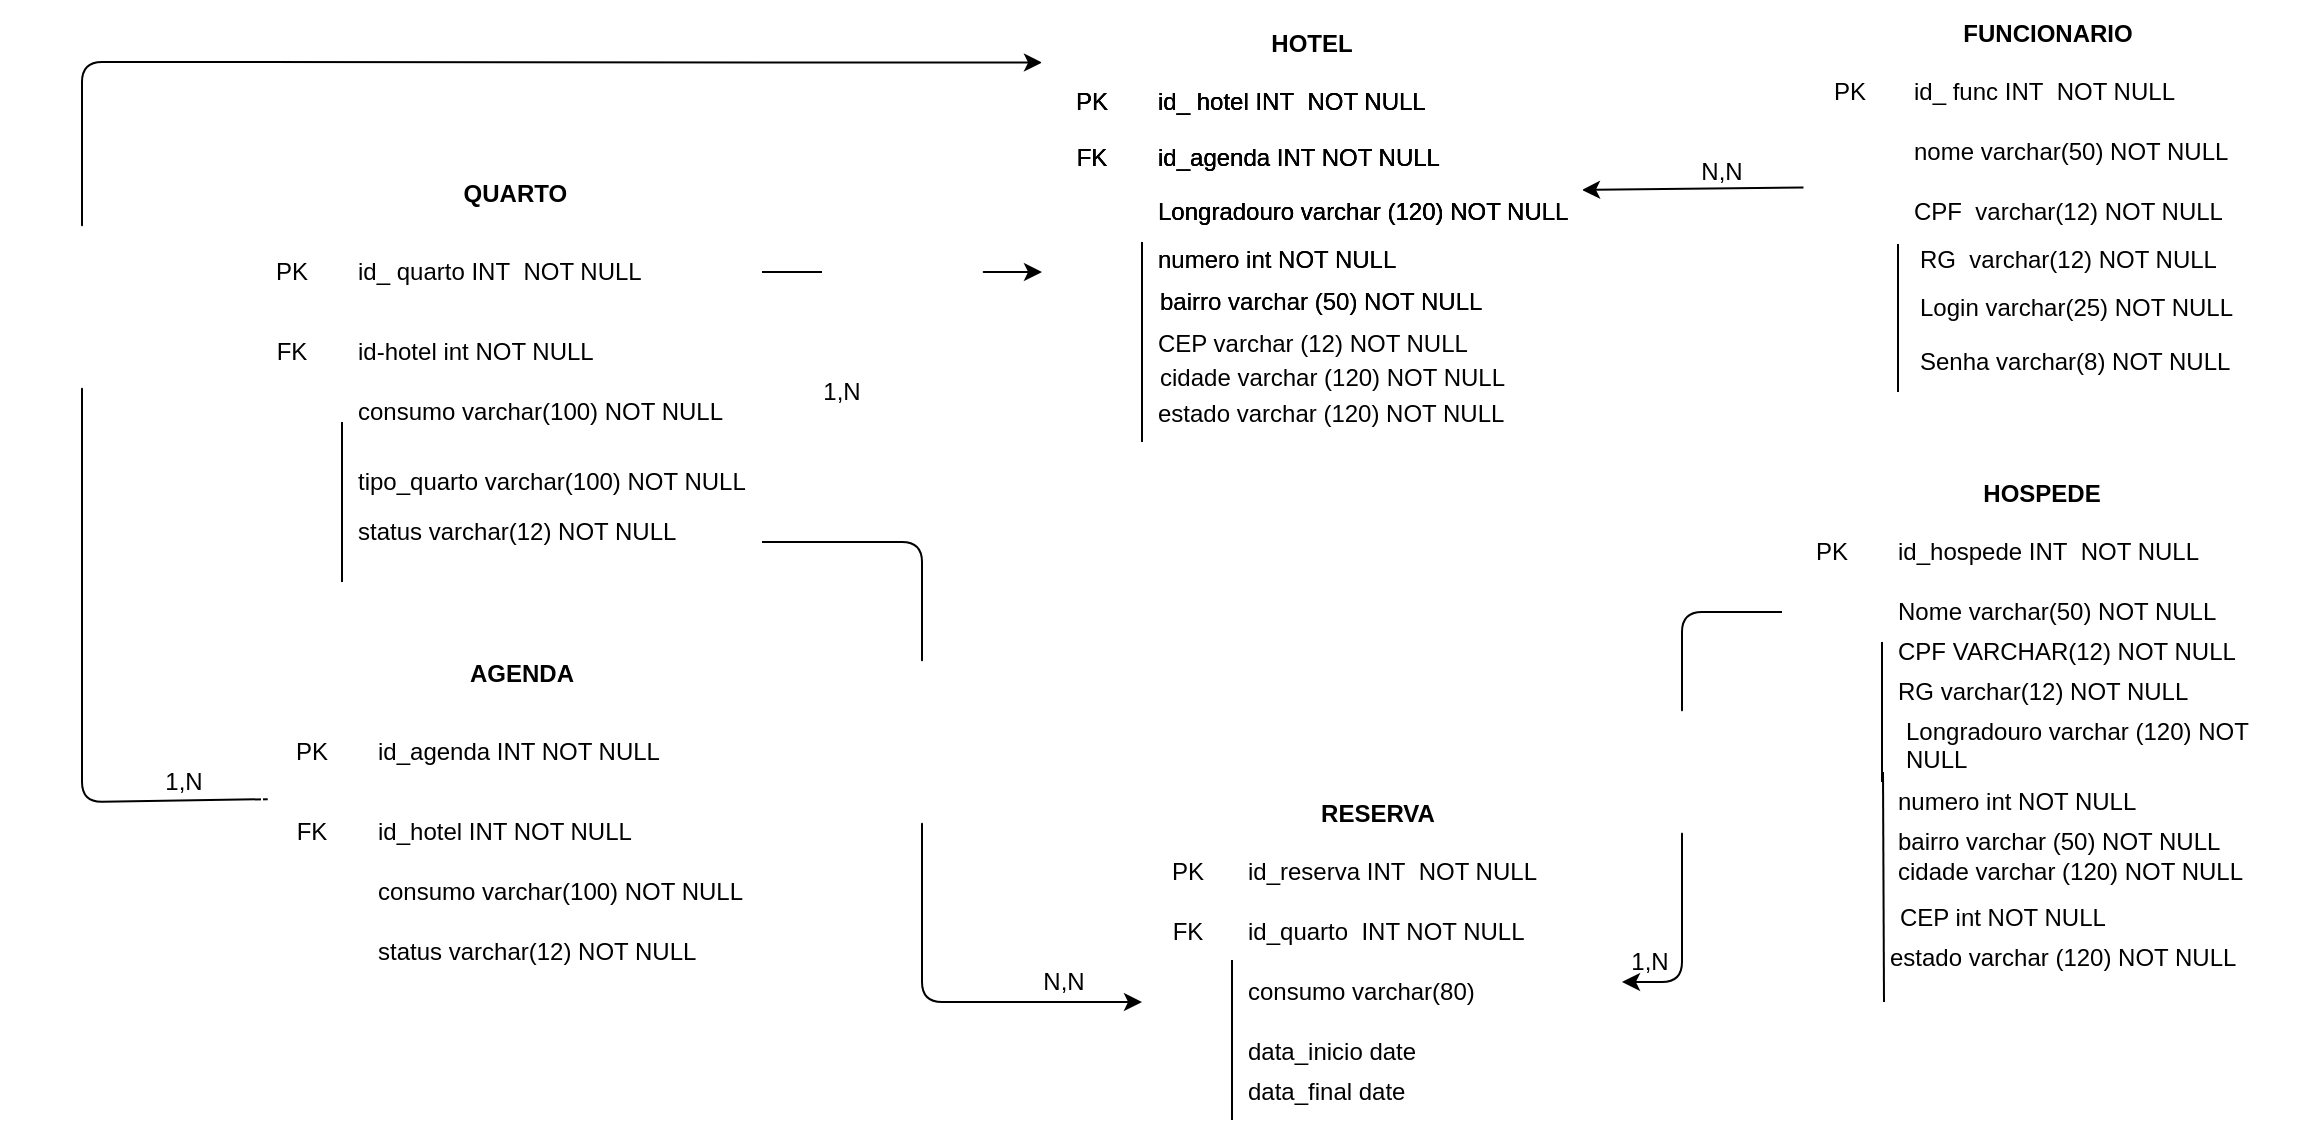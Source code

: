 <mxfile>
    <diagram id="gmdTFh1M_7dJwDKSBei_" name="Página-1">
        <mxGraphModel dx="1779" dy="478" grid="1" gridSize="10" guides="1" tooltips="1" connect="1" arrows="1" fold="1" page="1" pageScale="1" pageWidth="827" pageHeight="1169" math="0" shadow="0">
            <root>
                <mxCell id="0"/>
                <mxCell id="1" parent="0"/>
                <mxCell id="7" value="HOTEL" style="shape=table;startSize=30;container=1;collapsible=0;childLayout=tableLayout;fixedRows=1;rowLines=0;fontStyle=1;align=center;pointerEvents=1;strokeColor=#FFFFFF;" parent="1" vertex="1">
                    <mxGeometry x="190" y="15" width="270" height="220" as="geometry"/>
                </mxCell>
                <mxCell id="8" value="" style="shape=partialRectangle;html=1;whiteSpace=wrap;collapsible=0;dropTarget=0;pointerEvents=1;fillColor=none;top=0;left=0;bottom=1;right=0;points=[[0,0.5],[1,0.5]];portConstraint=eastwest;strokeColor=#FFFFFF;" parent="7" vertex="1">
                    <mxGeometry y="30" width="270" height="30" as="geometry"/>
                </mxCell>
                <mxCell id="9" value="PK" style="shape=partialRectangle;html=1;whiteSpace=wrap;connectable=0;fillColor=none;top=0;left=0;bottom=0;right=0;overflow=hidden;pointerEvents=1;strokeColor=#FFFFFF;" parent="8" vertex="1">
                    <mxGeometry width="50" height="30" as="geometry">
                        <mxRectangle width="50" height="30" as="alternateBounds"/>
                    </mxGeometry>
                </mxCell>
                <mxCell id="10" value="id_ hotel INT&amp;nbsp; NOT NULL" style="shape=partialRectangle;html=1;whiteSpace=wrap;connectable=0;fillColor=none;top=0;left=0;bottom=0;right=0;align=left;spacingLeft=6;overflow=hidden;pointerEvents=1;strokeColor=#FFFFFF;" parent="8" vertex="1">
                    <mxGeometry x="50" width="220" height="30" as="geometry">
                        <mxRectangle width="220" height="30" as="alternateBounds"/>
                    </mxGeometry>
                </mxCell>
                <mxCell id="14" value="" style="shape=partialRectangle;html=1;whiteSpace=wrap;collapsible=0;dropTarget=0;pointerEvents=1;fillColor=none;top=0;left=0;bottom=0;right=0;points=[[0,0.5],[1,0.5]];portConstraint=eastwest;strokeColor=#FFFFFF;" parent="7" vertex="1">
                    <mxGeometry y="60" width="270" height="25" as="geometry"/>
                </mxCell>
                <mxCell id="15" value="FK" style="shape=partialRectangle;html=1;whiteSpace=wrap;connectable=0;fillColor=none;top=0;left=0;bottom=0;right=0;overflow=hidden;pointerEvents=1;strokeColor=#FFFFFF;" parent="14" vertex="1">
                    <mxGeometry width="50" height="25" as="geometry">
                        <mxRectangle width="50" height="25" as="alternateBounds"/>
                    </mxGeometry>
                </mxCell>
                <mxCell id="16" value="id_agenda INT NOT NULL" style="shape=partialRectangle;html=1;whiteSpace=wrap;connectable=0;fillColor=none;top=0;left=0;bottom=0;right=0;align=left;spacingLeft=6;overflow=hidden;pointerEvents=1;strokeColor=#FFFFFF;" parent="14" vertex="1">
                    <mxGeometry x="50" width="220" height="25" as="geometry">
                        <mxRectangle width="220" height="25" as="alternateBounds"/>
                    </mxGeometry>
                </mxCell>
                <mxCell id="11" value="" style="shape=partialRectangle;html=1;whiteSpace=wrap;collapsible=0;dropTarget=0;pointerEvents=1;fillColor=none;top=0;left=0;bottom=0;right=0;points=[[0,0.5],[1,0.5]];portConstraint=eastwest;strokeColor=#FFFFFF;" parent="7" vertex="1">
                    <mxGeometry y="85" width="270" height="30" as="geometry"/>
                </mxCell>
                <mxCell id="12" value="" style="shape=partialRectangle;html=1;whiteSpace=wrap;connectable=0;fillColor=none;top=0;left=0;bottom=0;right=0;overflow=hidden;pointerEvents=1;strokeColor=#FFFFFF;" parent="11" vertex="1">
                    <mxGeometry width="50" height="30" as="geometry">
                        <mxRectangle width="50" height="30" as="alternateBounds"/>
                    </mxGeometry>
                </mxCell>
                <mxCell id="13" value="Longradouro varchar (120) NOT NULL" style="shape=partialRectangle;html=1;whiteSpace=wrap;connectable=0;fillColor=none;top=0;left=0;bottom=0;right=0;align=left;spacingLeft=6;overflow=hidden;pointerEvents=1;strokeColor=#FFFFFF;" parent="11" vertex="1">
                    <mxGeometry x="50" width="220" height="30" as="geometry">
                        <mxRectangle width="220" height="30" as="alternateBounds"/>
                    </mxGeometry>
                </mxCell>
                <mxCell id="31" value="RESERVA" style="shape=table;startSize=30;container=1;collapsible=0;childLayout=tableLayout;fixedRows=1;rowLines=0;fontStyle=1;align=center;pointerEvents=1;strokeColor=#FFFFFF;" parent="1" vertex="1">
                    <mxGeometry x="241" y="400" width="234" height="170" as="geometry"/>
                </mxCell>
                <mxCell id="32" value="" style="shape=partialRectangle;html=1;whiteSpace=wrap;collapsible=0;dropTarget=0;pointerEvents=1;fillColor=none;top=0;left=0;bottom=1;right=0;points=[[0,0.5],[1,0.5]];portConstraint=eastwest;strokeColor=#FFFFFF;" parent="31" vertex="1">
                    <mxGeometry y="30" width="234" height="30" as="geometry"/>
                </mxCell>
                <mxCell id="33" value="PK" style="shape=partialRectangle;html=1;whiteSpace=wrap;connectable=0;fillColor=none;top=0;left=0;bottom=0;right=0;overflow=hidden;pointerEvents=1;strokeColor=#FFFFFF;" parent="32" vertex="1">
                    <mxGeometry width="44" height="30" as="geometry">
                        <mxRectangle width="44" height="30" as="alternateBounds"/>
                    </mxGeometry>
                </mxCell>
                <mxCell id="34" value="id_reserva INT&amp;nbsp; NOT NULL" style="shape=partialRectangle;html=1;whiteSpace=wrap;connectable=0;fillColor=none;top=0;left=0;bottom=0;right=0;align=left;spacingLeft=6;overflow=hidden;pointerEvents=1;strokeColor=#FFFFFF;" parent="32" vertex="1">
                    <mxGeometry x="44" width="190" height="30" as="geometry">
                        <mxRectangle width="190" height="30" as="alternateBounds"/>
                    </mxGeometry>
                </mxCell>
                <mxCell id="38" value="" style="shape=partialRectangle;html=1;whiteSpace=wrap;collapsible=0;dropTarget=0;pointerEvents=1;fillColor=none;top=0;left=0;bottom=0;right=0;points=[[0,0.5],[1,0.5]];portConstraint=eastwest;strokeColor=#FFFFFF;" parent="31" vertex="1">
                    <mxGeometry y="60" width="234" height="30" as="geometry"/>
                </mxCell>
                <mxCell id="39" value="FK" style="shape=partialRectangle;html=1;whiteSpace=wrap;connectable=0;fillColor=none;top=0;left=0;bottom=0;right=0;overflow=hidden;pointerEvents=1;strokeColor=#FFFFFF;" parent="38" vertex="1">
                    <mxGeometry width="44" height="30" as="geometry">
                        <mxRectangle width="44" height="30" as="alternateBounds"/>
                    </mxGeometry>
                </mxCell>
                <mxCell id="40" value="id_quarto&amp;nbsp; INT NOT NULL" style="shape=partialRectangle;html=1;whiteSpace=wrap;connectable=0;fillColor=none;top=0;left=0;bottom=0;right=0;align=left;spacingLeft=6;overflow=hidden;pointerEvents=1;strokeColor=#FFFFFF;" parent="38" vertex="1">
                    <mxGeometry x="44" width="190" height="30" as="geometry">
                        <mxRectangle width="190" height="30" as="alternateBounds"/>
                    </mxGeometry>
                </mxCell>
                <mxCell id="45" value="consumo varchar(80)" style="shape=partialRectangle;html=1;whiteSpace=wrap;connectable=0;fillColor=none;top=0;left=0;bottom=0;right=0;align=left;spacingLeft=6;overflow=hidden;pointerEvents=1;strokeColor=#FFFFFF;" parent="1" vertex="1">
                    <mxGeometry x="285" y="490" width="182" height="30" as="geometry">
                        <mxRectangle width="182" height="30" as="alternateBounds"/>
                    </mxGeometry>
                </mxCell>
                <mxCell id="46" value="data_inicio date" style="shape=partialRectangle;html=1;whiteSpace=wrap;connectable=0;fillColor=none;top=0;left=0;bottom=0;right=0;align=left;spacingLeft=6;overflow=hidden;pointerEvents=1;strokeColor=#FFFFFF;" parent="1" vertex="1">
                    <mxGeometry x="285" y="520" width="182" height="30" as="geometry">
                        <mxRectangle width="182" height="30" as="alternateBounds"/>
                    </mxGeometry>
                </mxCell>
                <mxCell id="47" value="data_final date" style="shape=partialRectangle;html=1;whiteSpace=wrap;connectable=0;fillColor=none;top=0;left=0;bottom=0;right=0;align=left;spacingLeft=6;overflow=hidden;pointerEvents=1;strokeColor=#FFFFFF;" parent="1" vertex="1">
                    <mxGeometry x="285" y="540" width="182" height="30" as="geometry">
                        <mxRectangle width="182" height="30" as="alternateBounds"/>
                    </mxGeometry>
                </mxCell>
                <mxCell id="48" value="" style="endArrow=none;html=1;" parent="1" edge="1">
                    <mxGeometry width="50" height="50" relative="1" as="geometry">
                        <mxPoint x="285" y="569" as="sourcePoint"/>
                        <mxPoint x="285" y="489" as="targetPoint"/>
                    </mxGeometry>
                </mxCell>
                <mxCell id="49" value="FUNCIONARIO" style="shape=table;startSize=30;container=1;collapsible=0;childLayout=tableLayout;fixedRows=1;rowLines=0;fontStyle=1;align=center;pointerEvents=1;strokeColor=#FFFFFF;" parent="1" vertex="1">
                    <mxGeometry x="570" y="10" width="246" height="210" as="geometry"/>
                </mxCell>
                <mxCell id="50" value="" style="shape=partialRectangle;html=1;whiteSpace=wrap;collapsible=0;dropTarget=0;pointerEvents=1;fillColor=none;top=0;left=0;bottom=1;right=0;points=[[0,0.5],[1,0.5]];portConstraint=eastwest;strokeColor=#FFFFFF;" parent="49" vertex="1">
                    <mxGeometry y="30" width="246" height="30" as="geometry"/>
                </mxCell>
                <mxCell id="51" value="PK" style="shape=partialRectangle;html=1;whiteSpace=wrap;connectable=0;fillColor=none;top=0;left=0;bottom=0;right=0;overflow=hidden;pointerEvents=1;strokeColor=#FFFFFF;" parent="50" vertex="1">
                    <mxGeometry width="48" height="30" as="geometry">
                        <mxRectangle width="48" height="30" as="alternateBounds"/>
                    </mxGeometry>
                </mxCell>
                <mxCell id="52" value="id_ func INT&amp;nbsp; NOT NULL" style="shape=partialRectangle;html=1;whiteSpace=wrap;connectable=0;fillColor=none;top=0;left=0;bottom=0;right=0;align=left;spacingLeft=6;overflow=hidden;pointerEvents=1;strokeColor=#FFFFFF;" parent="50" vertex="1">
                    <mxGeometry x="48" width="198" height="30" as="geometry">
                        <mxRectangle width="198" height="30" as="alternateBounds"/>
                    </mxGeometry>
                </mxCell>
                <mxCell id="53" value="" style="shape=partialRectangle;html=1;whiteSpace=wrap;collapsible=0;dropTarget=0;pointerEvents=1;fillColor=none;top=0;left=0;bottom=0;right=0;points=[[0,0.5],[1,0.5]];portConstraint=eastwest;strokeColor=#FFFFFF;" parent="49" vertex="1">
                    <mxGeometry y="60" width="246" height="30" as="geometry"/>
                </mxCell>
                <mxCell id="54" value="" style="shape=partialRectangle;html=1;whiteSpace=wrap;connectable=0;fillColor=none;top=0;left=0;bottom=0;right=0;overflow=hidden;pointerEvents=1;strokeColor=#FFFFFF;" parent="53" vertex="1">
                    <mxGeometry width="48" height="30" as="geometry">
                        <mxRectangle width="48" height="30" as="alternateBounds"/>
                    </mxGeometry>
                </mxCell>
                <mxCell id="55" value="nome varchar(50) NOT NULL" style="shape=partialRectangle;html=1;whiteSpace=wrap;connectable=0;fillColor=none;top=0;left=0;bottom=0;right=0;align=left;spacingLeft=6;overflow=hidden;pointerEvents=1;strokeColor=#FFFFFF;" parent="53" vertex="1">
                    <mxGeometry x="48" width="198" height="30" as="geometry">
                        <mxRectangle width="198" height="30" as="alternateBounds"/>
                    </mxGeometry>
                </mxCell>
                <mxCell id="56" value="" style="shape=partialRectangle;html=1;whiteSpace=wrap;collapsible=0;dropTarget=0;pointerEvents=1;fillColor=none;top=0;left=0;bottom=0;right=0;points=[[0,0.5],[1,0.5]];portConstraint=eastwest;strokeColor=#FFFFFF;" parent="49" vertex="1">
                    <mxGeometry y="90" width="246" height="30" as="geometry"/>
                </mxCell>
                <mxCell id="57" value="" style="shape=partialRectangle;html=1;whiteSpace=wrap;connectable=0;fillColor=none;top=0;left=0;bottom=0;right=0;overflow=hidden;pointerEvents=1;strokeColor=#FFFFFF;" parent="56" vertex="1">
                    <mxGeometry width="48" height="30" as="geometry">
                        <mxRectangle width="48" height="30" as="alternateBounds"/>
                    </mxGeometry>
                </mxCell>
                <mxCell id="58" value="CPF&amp;nbsp; varchar(12) NOT NULL" style="shape=partialRectangle;html=1;whiteSpace=wrap;connectable=0;fillColor=none;top=0;left=0;bottom=0;right=0;align=left;spacingLeft=6;overflow=hidden;pointerEvents=1;strokeColor=#FFFFFF;" parent="56" vertex="1">
                    <mxGeometry x="48" width="198" height="30" as="geometry">
                        <mxRectangle width="198" height="30" as="alternateBounds"/>
                    </mxGeometry>
                </mxCell>
                <mxCell id="59" value="RG&amp;nbsp; varchar(12) NOT NULL" style="shape=partialRectangle;html=1;whiteSpace=wrap;connectable=0;fillColor=none;top=0;left=0;bottom=0;right=0;align=left;spacingLeft=6;overflow=hidden;pointerEvents=1;strokeColor=#FFFFFF;" parent="1" vertex="1">
                    <mxGeometry x="621" y="124" width="206" height="30" as="geometry">
                        <mxRectangle width="206" height="30" as="alternateBounds"/>
                    </mxGeometry>
                </mxCell>
                <mxCell id="61" style="edgeStyle=none;html=1;exitX=0.003;exitY=0.09;exitDx=0;exitDy=0;exitPerimeter=0;entryX=1;entryY=0.133;entryDx=0;entryDy=0;entryPerimeter=0;" parent="1" source="56" target="11" edge="1">
                    <mxGeometry relative="1" as="geometry">
                        <mxPoint x="500" y="103" as="targetPoint"/>
                    </mxGeometry>
                </mxCell>
                <mxCell id="62" value="HOSPEDE" style="shape=table;startSize=30;container=1;collapsible=0;childLayout=tableLayout;fixedRows=1;rowLines=0;fontStyle=1;align=center;pointerEvents=1;strokeColor=#FFFFFF;" parent="1" vertex="1">
                    <mxGeometry x="560" y="240" width="260" height="270" as="geometry"/>
                </mxCell>
                <mxCell id="63" value="" style="shape=partialRectangle;html=1;whiteSpace=wrap;collapsible=0;dropTarget=0;pointerEvents=1;fillColor=none;top=0;left=0;bottom=1;right=0;points=[[0,0.5],[1,0.5]];portConstraint=eastwest;strokeColor=#FFFFFF;" parent="62" vertex="1">
                    <mxGeometry y="30" width="260" height="30" as="geometry"/>
                </mxCell>
                <mxCell id="64" value="PK" style="shape=partialRectangle;html=1;whiteSpace=wrap;connectable=0;fillColor=none;top=0;left=0;bottom=0;right=0;overflow=hidden;pointerEvents=1;strokeColor=#FFFFFF;" parent="63" vertex="1">
                    <mxGeometry width="50" height="30" as="geometry">
                        <mxRectangle width="50" height="30" as="alternateBounds"/>
                    </mxGeometry>
                </mxCell>
                <mxCell id="65" value="id_hospede INT&amp;nbsp; NOT NULL" style="shape=partialRectangle;html=1;whiteSpace=wrap;connectable=0;fillColor=none;top=0;left=0;bottom=0;right=0;align=left;spacingLeft=6;overflow=hidden;pointerEvents=1;strokeColor=#FFFFFF;" parent="63" vertex="1">
                    <mxGeometry x="50" width="210" height="30" as="geometry">
                        <mxRectangle width="210" height="30" as="alternateBounds"/>
                    </mxGeometry>
                </mxCell>
                <mxCell id="66" value="" style="shape=partialRectangle;html=1;whiteSpace=wrap;collapsible=0;dropTarget=0;pointerEvents=1;fillColor=none;top=0;left=0;bottom=0;right=0;points=[[0,0.5],[1,0.5]];portConstraint=eastwest;strokeColor=#FFFFFF;" parent="62" vertex="1">
                    <mxGeometry y="60" width="260" height="30" as="geometry"/>
                </mxCell>
                <mxCell id="67" value="" style="shape=partialRectangle;html=1;whiteSpace=wrap;connectable=0;fillColor=none;top=0;left=0;bottom=0;right=0;overflow=hidden;pointerEvents=1;strokeColor=#FFFFFF;" parent="66" vertex="1">
                    <mxGeometry width="50" height="30" as="geometry">
                        <mxRectangle width="50" height="30" as="alternateBounds"/>
                    </mxGeometry>
                </mxCell>
                <mxCell id="68" value="Nome varchar(50) NOT NULL" style="shape=partialRectangle;html=1;whiteSpace=wrap;connectable=0;fillColor=none;top=0;left=0;bottom=0;right=0;align=left;spacingLeft=6;overflow=hidden;pointerEvents=1;strokeColor=#FFFFFF;" parent="66" vertex="1">
                    <mxGeometry x="50" width="210" height="30" as="geometry">
                        <mxRectangle width="210" height="30" as="alternateBounds"/>
                    </mxGeometry>
                </mxCell>
                <mxCell id="69" value="CPF VARCHAR(12) NOT NULL" style="shape=partialRectangle;html=1;whiteSpace=wrap;connectable=0;fillColor=none;top=0;left=0;bottom=0;right=0;align=left;spacingLeft=6;overflow=hidden;pointerEvents=1;strokeColor=#FFFFFF;" parent="1" vertex="1">
                    <mxGeometry x="610" y="320" width="190" height="30" as="geometry">
                        <mxRectangle width="190" height="30" as="alternateBounds"/>
                    </mxGeometry>
                </mxCell>
                <mxCell id="70" value="RG varchar(12) NOT NULL" style="shape=partialRectangle;html=1;whiteSpace=wrap;connectable=0;fillColor=none;top=0;left=0;bottom=0;right=0;align=left;spacingLeft=6;overflow=hidden;pointerEvents=1;strokeColor=#FFFFFF;" parent="1" vertex="1">
                    <mxGeometry x="610" y="340" width="191" height="30" as="geometry">
                        <mxRectangle width="190" height="30" as="alternateBounds"/>
                    </mxGeometry>
                </mxCell>
                <mxCell id="71" value="" style="endArrow=none;html=1;" parent="1" edge="1">
                    <mxGeometry width="50" height="50" relative="1" as="geometry">
                        <mxPoint x="618" y="205" as="sourcePoint"/>
                        <mxPoint x="618" y="131" as="targetPoint"/>
                        <Array as="points">
                            <mxPoint x="618" y="141"/>
                        </Array>
                    </mxGeometry>
                </mxCell>
                <mxCell id="75" value="    QUARTO" style="shape=table;startSize=30;container=1;collapsible=0;childLayout=tableLayout;fixedRows=1;rowLines=0;fontStyle=1;align=center;pointerEvents=1;strokeColor=#FFFFFF;" parent="1" vertex="1">
                    <mxGeometry x="-210" y="90" width="260" height="210" as="geometry"/>
                </mxCell>
                <mxCell id="76" value="" style="shape=partialRectangle;html=1;whiteSpace=wrap;collapsible=0;dropTarget=0;pointerEvents=1;fillColor=none;top=0;left=0;bottom=1;right=0;points=[[0,0.5],[1,0.5]];portConstraint=eastwest;strokeColor=#FFFFFF;" parent="75" vertex="1">
                    <mxGeometry y="30" width="260" height="50" as="geometry"/>
                </mxCell>
                <mxCell id="77" value="PK" style="shape=partialRectangle;html=1;whiteSpace=wrap;connectable=0;fillColor=none;top=0;left=0;bottom=0;right=0;overflow=hidden;pointerEvents=1;strokeColor=#FFFFFF;" parent="76" vertex="1">
                    <mxGeometry width="50" height="50" as="geometry">
                        <mxRectangle width="50" height="50" as="alternateBounds"/>
                    </mxGeometry>
                </mxCell>
                <mxCell id="78" value="id_ quarto INT&amp;nbsp; NOT NULL" style="shape=partialRectangle;html=1;whiteSpace=wrap;connectable=0;fillColor=none;top=0;left=0;bottom=0;right=0;align=left;spacingLeft=6;overflow=hidden;pointerEvents=1;strokeColor=#FFFFFF;" parent="76" vertex="1">
                    <mxGeometry x="50" width="210" height="50" as="geometry">
                        <mxRectangle width="210" height="50" as="alternateBounds"/>
                    </mxGeometry>
                </mxCell>
                <mxCell id="79" value="" style="shape=partialRectangle;html=1;whiteSpace=wrap;collapsible=0;dropTarget=0;pointerEvents=1;fillColor=none;top=0;left=0;bottom=0;right=0;points=[[0,0.5],[1,0.5]];portConstraint=eastwest;strokeColor=#FFFFFF;" parent="75" vertex="1">
                    <mxGeometry y="80" width="260" height="30" as="geometry"/>
                </mxCell>
                <mxCell id="80" value="FK" style="shape=partialRectangle;html=1;whiteSpace=wrap;connectable=0;fillColor=none;top=0;left=0;bottom=0;right=0;overflow=hidden;pointerEvents=1;strokeColor=#FFFFFF;" parent="79" vertex="1">
                    <mxGeometry width="50" height="30" as="geometry">
                        <mxRectangle width="50" height="30" as="alternateBounds"/>
                    </mxGeometry>
                </mxCell>
                <mxCell id="81" value="id-hotel int NOT NULL" style="shape=partialRectangle;html=1;whiteSpace=wrap;connectable=0;fillColor=none;top=0;left=0;bottom=0;right=0;align=left;spacingLeft=6;overflow=hidden;pointerEvents=1;strokeColor=#FFFFFF;" parent="79" vertex="1">
                    <mxGeometry x="50" width="210" height="30" as="geometry">
                        <mxRectangle width="210" height="30" as="alternateBounds"/>
                    </mxGeometry>
                </mxCell>
                <mxCell id="82" value="" style="shape=partialRectangle;html=1;whiteSpace=wrap;collapsible=0;dropTarget=0;pointerEvents=1;fillColor=none;top=0;left=0;bottom=0;right=0;points=[[0,0.5],[1,0.5]];portConstraint=eastwest;strokeColor=#FFFFFF;" parent="75" vertex="1">
                    <mxGeometry y="110" width="260" height="30" as="geometry"/>
                </mxCell>
                <mxCell id="83" value="" style="shape=partialRectangle;html=1;whiteSpace=wrap;connectable=0;fillColor=none;top=0;left=0;bottom=0;right=0;overflow=hidden;pointerEvents=1;strokeColor=#FFFFFF;" parent="82" vertex="1">
                    <mxGeometry width="50" height="30" as="geometry">
                        <mxRectangle width="50" height="30" as="alternateBounds"/>
                    </mxGeometry>
                </mxCell>
                <mxCell id="84" value="consumo varchar(100) NOT NULL" style="shape=partialRectangle;html=1;whiteSpace=wrap;connectable=0;fillColor=none;top=0;left=0;bottom=0;right=0;align=left;spacingLeft=6;overflow=hidden;pointerEvents=1;strokeColor=#FFFFFF;" parent="82" vertex="1">
                    <mxGeometry x="50" width="210" height="30" as="geometry">
                        <mxRectangle width="210" height="30" as="alternateBounds"/>
                    </mxGeometry>
                </mxCell>
                <mxCell id="85" value="tipo_quarto varchar(100) NOT NULL" style="shape=partialRectangle;html=1;whiteSpace=wrap;connectable=0;fillColor=none;top=0;left=0;bottom=0;right=0;align=left;spacingLeft=6;overflow=hidden;pointerEvents=1;strokeColor=#FFFFFF;" parent="1" vertex="1">
                    <mxGeometry x="-160" y="230" width="205" height="40" as="geometry">
                        <mxRectangle width="194" height="30" as="alternateBounds"/>
                    </mxGeometry>
                </mxCell>
                <mxCell id="100" style="edgeStyle=none;html=1;entryX=0;entryY=0.115;entryDx=0;entryDy=0;entryPerimeter=0;exitX=0.011;exitY=-0.047;exitDx=0;exitDy=0;exitPerimeter=0;" parent="1" source="91" target="7" edge="1">
                    <mxGeometry relative="1" as="geometry">
                        <mxPoint x="-190" y="410" as="sourcePoint"/>
                        <Array as="points">
                            <mxPoint x="-290" y="410"/>
                            <mxPoint x="-290" y="40"/>
                        </Array>
                    </mxGeometry>
                </mxCell>
                <mxCell id="87" value="AGENDA" style="shape=table;startSize=30;container=1;collapsible=0;childLayout=tableLayout;fixedRows=1;rowLines=0;fontStyle=1;align=center;pointerEvents=1;strokeColor=#FFFFFF;" parent="1" vertex="1">
                    <mxGeometry x="-200" y="330" width="260" height="170" as="geometry"/>
                </mxCell>
                <mxCell id="88" value="" style="shape=partialRectangle;html=1;whiteSpace=wrap;collapsible=0;dropTarget=0;pointerEvents=1;fillColor=none;top=0;left=0;bottom=1;right=0;points=[[0,0.5],[1,0.5]];portConstraint=eastwest;strokeColor=#FFFFFF;" parent="87" vertex="1">
                    <mxGeometry y="30" width="260" height="50" as="geometry"/>
                </mxCell>
                <mxCell id="89" value="PK" style="shape=partialRectangle;html=1;whiteSpace=wrap;connectable=0;fillColor=none;top=0;left=0;bottom=0;right=0;overflow=hidden;pointerEvents=1;strokeColor=#FFFFFF;" parent="88" vertex="1">
                    <mxGeometry width="50" height="50" as="geometry">
                        <mxRectangle width="50" height="50" as="alternateBounds"/>
                    </mxGeometry>
                </mxCell>
                <mxCell id="90" value="id_agenda INT NOT NULL" style="shape=partialRectangle;html=1;whiteSpace=wrap;connectable=0;fillColor=none;top=0;left=0;bottom=0;right=0;align=left;spacingLeft=6;overflow=hidden;pointerEvents=1;strokeColor=#FFFFFF;" parent="88" vertex="1">
                    <mxGeometry x="50" width="210" height="50" as="geometry">
                        <mxRectangle width="210" height="50" as="alternateBounds"/>
                    </mxGeometry>
                </mxCell>
                <mxCell id="91" value="" style="shape=partialRectangle;html=1;whiteSpace=wrap;collapsible=0;dropTarget=0;pointerEvents=1;fillColor=none;top=0;left=0;bottom=0;right=0;points=[[0,0.5],[1,0.5]];portConstraint=eastwest;strokeColor=#FFFFFF;" parent="87" vertex="1">
                    <mxGeometry y="80" width="260" height="30" as="geometry"/>
                </mxCell>
                <mxCell id="92" value="FK" style="shape=partialRectangle;html=1;whiteSpace=wrap;connectable=0;fillColor=none;top=0;left=0;bottom=0;right=0;overflow=hidden;pointerEvents=1;strokeColor=#FFFFFF;" parent="91" vertex="1">
                    <mxGeometry width="50" height="30" as="geometry">
                        <mxRectangle width="50" height="30" as="alternateBounds"/>
                    </mxGeometry>
                </mxCell>
                <mxCell id="93" value="id_hotel INT NOT NULL" style="shape=partialRectangle;html=1;whiteSpace=wrap;connectable=0;fillColor=none;top=0;left=0;bottom=0;right=0;align=left;spacingLeft=6;overflow=hidden;pointerEvents=1;strokeColor=#FFFFFF;" parent="91" vertex="1">
                    <mxGeometry x="50" width="210" height="30" as="geometry">
                        <mxRectangle width="210" height="30" as="alternateBounds"/>
                    </mxGeometry>
                </mxCell>
                <mxCell id="94" value="" style="shape=partialRectangle;html=1;whiteSpace=wrap;collapsible=0;dropTarget=0;pointerEvents=1;fillColor=none;top=0;left=0;bottom=0;right=0;points=[[0,0.5],[1,0.5]];portConstraint=eastwest;strokeColor=#FFFFFF;" parent="87" vertex="1">
                    <mxGeometry y="110" width="260" height="30" as="geometry"/>
                </mxCell>
                <mxCell id="95" value="" style="shape=partialRectangle;html=1;whiteSpace=wrap;connectable=0;fillColor=none;top=0;left=0;bottom=0;right=0;overflow=hidden;pointerEvents=1;strokeColor=#FFFFFF;" parent="94" vertex="1">
                    <mxGeometry width="50" height="30" as="geometry">
                        <mxRectangle width="50" height="30" as="alternateBounds"/>
                    </mxGeometry>
                </mxCell>
                <mxCell id="96" value="consumo varchar(100) NOT NULL" style="shape=partialRectangle;html=1;whiteSpace=wrap;connectable=0;fillColor=none;top=0;left=0;bottom=0;right=0;align=left;spacingLeft=6;overflow=hidden;pointerEvents=1;strokeColor=#FFFFFF;" parent="94" vertex="1">
                    <mxGeometry x="50" width="210" height="30" as="geometry">
                        <mxRectangle width="210" height="30" as="alternateBounds"/>
                    </mxGeometry>
                </mxCell>
                <mxCell id="97" value="status varchar(12) NOT NULL" style="shape=partialRectangle;html=1;whiteSpace=wrap;connectable=0;fillColor=none;top=0;left=0;bottom=0;right=0;align=left;spacingLeft=6;overflow=hidden;pointerEvents=1;strokeColor=#FFFFFF;" parent="1" vertex="1">
                    <mxGeometry x="-150" y="470" width="210" height="30" as="geometry">
                        <mxRectangle width="210" height="30" as="alternateBounds"/>
                    </mxGeometry>
                </mxCell>
                <mxCell id="103" value="status varchar(12) NOT NULL" style="shape=partialRectangle;html=1;whiteSpace=wrap;connectable=0;fillColor=none;top=0;left=0;bottom=0;right=0;align=left;spacingLeft=6;overflow=hidden;pointerEvents=1;strokeColor=#FFFFFF;" parent="1" vertex="1">
                    <mxGeometry x="-160" y="260" width="210" height="30" as="geometry">
                        <mxRectangle width="210" height="30" as="alternateBounds"/>
                    </mxGeometry>
                </mxCell>
                <mxCell id="104" value="" style="endArrow=none;html=1;" parent="1" edge="1">
                    <mxGeometry width="50" height="50" relative="1" as="geometry">
                        <mxPoint x="-160" y="300" as="sourcePoint"/>
                        <mxPoint x="-160" y="220" as="targetPoint"/>
                    </mxGeometry>
                </mxCell>
                <mxCell id="113" value="Login varchar(25) NOT NULL" style="shape=partialRectangle;html=1;whiteSpace=wrap;connectable=0;fillColor=none;top=0;left=0;bottom=0;right=0;align=left;spacingLeft=6;overflow=hidden;pointerEvents=1;strokeColor=#FFFFFF;" parent="1" vertex="1">
                    <mxGeometry x="621" y="145" width="197" height="35" as="geometry">
                        <mxRectangle width="206" height="30" as="alternateBounds"/>
                    </mxGeometry>
                </mxCell>
                <mxCell id="114" value="Senha varchar(8) NOT NULL" style="shape=partialRectangle;html=1;whiteSpace=wrap;connectable=0;fillColor=none;top=0;left=0;bottom=0;right=0;align=left;spacingLeft=6;overflow=hidden;pointerEvents=1;strokeColor=#FFFFFF;" parent="1" vertex="1">
                    <mxGeometry x="621" y="175" width="189" height="30" as="geometry">
                        <mxRectangle width="206" height="30" as="alternateBounds"/>
                    </mxGeometry>
                </mxCell>
                <mxCell id="116" value="" style="endArrow=none;html=1;" parent="1" edge="1">
                    <mxGeometry width="50" height="50" relative="1" as="geometry">
                        <mxPoint x="610" y="400" as="sourcePoint"/>
                        <mxPoint x="610" y="330" as="targetPoint"/>
                        <Array as="points"/>
                    </mxGeometry>
                </mxCell>
                <mxCell id="118" value="" style="rhombus;whiteSpace=wrap;html=1;strokeColor=#FFFFFF;" parent="1" vertex="1">
                    <mxGeometry x="-330" y="122.5" width="80" height="80" as="geometry"/>
                </mxCell>
                <mxCell id="129" value="" style="endArrow=classic;html=1;" parent="1" edge="1">
                    <mxGeometry width="50" height="50" relative="1" as="geometry">
                        <mxPoint x="50" y="280" as="sourcePoint"/>
                        <mxPoint x="240" y="510" as="targetPoint"/>
                        <Array as="points">
                            <mxPoint x="130" y="280"/>
                            <mxPoint x="130" y="510"/>
                        </Array>
                    </mxGeometry>
                </mxCell>
                <mxCell id="130" value="" style="rhombus;whiteSpace=wrap;html=1;strokeColor=#FFFFFF;" parent="1" vertex="1">
                    <mxGeometry x="90" y="340" width="80" height="80" as="geometry"/>
                </mxCell>
                <mxCell id="131" style="edgeStyle=none;html=1;exitX=0;exitY=0.5;exitDx=0;exitDy=0;" parent="1" source="66" edge="1">
                    <mxGeometry relative="1" as="geometry">
                        <mxPoint x="480" y="500" as="targetPoint"/>
                        <Array as="points">
                            <mxPoint x="510" y="315"/>
                            <mxPoint x="510" y="500"/>
                        </Array>
                    </mxGeometry>
                </mxCell>
                <mxCell id="132" value="" style="rhombus;whiteSpace=wrap;html=1;strokeColor=#FFFFFF;" parent="1" vertex="1">
                    <mxGeometry x="485" y="365" width="50" height="60" as="geometry"/>
                </mxCell>
                <mxCell id="135" value="1,N" style="text;html=1;strokeColor=none;fillColor=none;align=center;verticalAlign=middle;whiteSpace=wrap;rounded=0;" parent="1" vertex="1">
                    <mxGeometry x="60" y="190" width="60" height="30" as="geometry"/>
                </mxCell>
                <mxCell id="136" value="1,N" style="text;html=1;strokeColor=none;fillColor=none;align=center;verticalAlign=middle;whiteSpace=wrap;rounded=0;" parent="1" vertex="1">
                    <mxGeometry x="-269" y="385" width="60" height="30" as="geometry"/>
                </mxCell>
                <mxCell id="137" value="N,N" style="text;html=1;strokeColor=none;fillColor=none;align=center;verticalAlign=middle;whiteSpace=wrap;rounded=0;" parent="1" vertex="1">
                    <mxGeometry x="171" y="485" width="60" height="30" as="geometry"/>
                </mxCell>
                <mxCell id="139" value="N,N" style="text;html=1;strokeColor=none;fillColor=none;align=center;verticalAlign=middle;whiteSpace=wrap;rounded=0;" parent="1" vertex="1">
                    <mxGeometry x="500" y="80" width="60" height="30" as="geometry"/>
                </mxCell>
                <mxCell id="140" value="1,N" style="text;html=1;strokeColor=none;fillColor=none;align=center;verticalAlign=middle;whiteSpace=wrap;rounded=0;" parent="1" vertex="1">
                    <mxGeometry x="464" y="475" width="60" height="30" as="geometry"/>
                </mxCell>
                <mxCell id="141" value="numero int NOT NULL" style="shape=partialRectangle;html=1;whiteSpace=wrap;connectable=0;fillColor=none;top=0;left=0;bottom=0;right=0;align=left;spacingLeft=6;overflow=hidden;pointerEvents=1;strokeColor=#FFFFFF;" vertex="1" parent="1">
                    <mxGeometry x="240" y="124" width="206" height="30" as="geometry">
                        <mxRectangle width="206" height="30" as="alternateBounds"/>
                    </mxGeometry>
                </mxCell>
                <mxCell id="142" value="bairro varchar (50) NOT NULL" style="shape=partialRectangle;html=1;whiteSpace=wrap;connectable=0;fillColor=none;top=0;left=0;bottom=0;right=0;align=left;spacingLeft=6;overflow=hidden;pointerEvents=1;strokeColor=#FFFFFF;" vertex="1" parent="1">
                    <mxGeometry x="241" y="145" width="206" height="30" as="geometry">
                        <mxRectangle width="206" height="30" as="alternateBounds"/>
                    </mxGeometry>
                </mxCell>
                <mxCell id="143" value="CEP varchar (12) NOT NULL" style="shape=partialRectangle;html=1;whiteSpace=wrap;connectable=0;fillColor=none;top=0;left=0;bottom=0;right=0;align=left;spacingLeft=6;overflow=hidden;pointerEvents=1;strokeColor=#FFFFFF;" vertex="1" parent="1">
                    <mxGeometry x="240" y="166" width="206" height="30" as="geometry">
                        <mxRectangle width="206" height="30" as="alternateBounds"/>
                    </mxGeometry>
                </mxCell>
                <mxCell id="144" value="cidade varchar (120) NOT NULL" style="shape=partialRectangle;html=1;whiteSpace=wrap;connectable=0;fillColor=none;top=0;left=0;bottom=0;right=0;align=left;spacingLeft=6;overflow=hidden;pointerEvents=1;strokeColor=#FFFFFF;" vertex="1" parent="1">
                    <mxGeometry x="241" y="183" width="206" height="30" as="geometry">
                        <mxRectangle width="206" height="30" as="alternateBounds"/>
                    </mxGeometry>
                </mxCell>
                <mxCell id="145" value="estado varchar (120) NOT NULL" style="shape=partialRectangle;html=1;whiteSpace=wrap;connectable=0;fillColor=none;top=0;left=0;bottom=0;right=0;align=left;spacingLeft=6;overflow=hidden;pointerEvents=1;strokeColor=#FFFFFF;" vertex="1" parent="1">
                    <mxGeometry x="240" y="200" width="206" height="32.5" as="geometry">
                        <mxRectangle width="206" height="30" as="alternateBounds"/>
                    </mxGeometry>
                </mxCell>
                <mxCell id="146" value="" style="endArrow=none;html=1;" edge="1" parent="1">
                    <mxGeometry width="50" height="50" relative="1" as="geometry">
                        <mxPoint x="240" y="230" as="sourcePoint"/>
                        <mxPoint x="240" y="130" as="targetPoint"/>
                    </mxGeometry>
                </mxCell>
                <mxCell id="147" value="HOTEL" style="shape=table;startSize=30;container=1;collapsible=0;childLayout=tableLayout;fixedRows=1;rowLines=0;fontStyle=1;align=center;pointerEvents=1;strokeColor=#FFFFFF;" vertex="1" parent="1">
                    <mxGeometry x="190" y="15" width="270" height="220" as="geometry"/>
                </mxCell>
                <mxCell id="148" value="" style="shape=partialRectangle;html=1;whiteSpace=wrap;collapsible=0;dropTarget=0;pointerEvents=1;fillColor=none;top=0;left=0;bottom=1;right=0;points=[[0,0.5],[1,0.5]];portConstraint=eastwest;strokeColor=#FFFFFF;" vertex="1" parent="147">
                    <mxGeometry y="30" width="270" height="30" as="geometry"/>
                </mxCell>
                <mxCell id="149" value="PK" style="shape=partialRectangle;html=1;whiteSpace=wrap;connectable=0;fillColor=none;top=0;left=0;bottom=0;right=0;overflow=hidden;pointerEvents=1;strokeColor=#FFFFFF;" vertex="1" parent="148">
                    <mxGeometry width="50" height="30" as="geometry">
                        <mxRectangle width="50" height="30" as="alternateBounds"/>
                    </mxGeometry>
                </mxCell>
                <mxCell id="150" value="id_ hotel INT&amp;nbsp; NOT NULL" style="shape=partialRectangle;html=1;whiteSpace=wrap;connectable=0;fillColor=none;top=0;left=0;bottom=0;right=0;align=left;spacingLeft=6;overflow=hidden;pointerEvents=1;strokeColor=#FFFFFF;" vertex="1" parent="148">
                    <mxGeometry x="50" width="220" height="30" as="geometry">
                        <mxRectangle width="220" height="30" as="alternateBounds"/>
                    </mxGeometry>
                </mxCell>
                <mxCell id="151" value="" style="shape=partialRectangle;html=1;whiteSpace=wrap;collapsible=0;dropTarget=0;pointerEvents=1;fillColor=none;top=0;left=0;bottom=0;right=0;points=[[0,0.5],[1,0.5]];portConstraint=eastwest;strokeColor=#FFFFFF;" vertex="1" parent="147">
                    <mxGeometry y="60" width="270" height="25" as="geometry"/>
                </mxCell>
                <mxCell id="152" value="FK" style="shape=partialRectangle;html=1;whiteSpace=wrap;connectable=0;fillColor=none;top=0;left=0;bottom=0;right=0;overflow=hidden;pointerEvents=1;strokeColor=#FFFFFF;" vertex="1" parent="151">
                    <mxGeometry width="50" height="25" as="geometry">
                        <mxRectangle width="50" height="25" as="alternateBounds"/>
                    </mxGeometry>
                </mxCell>
                <mxCell id="153" value="id_agenda INT NOT NULL" style="shape=partialRectangle;html=1;whiteSpace=wrap;connectable=0;fillColor=none;top=0;left=0;bottom=0;right=0;align=left;spacingLeft=6;overflow=hidden;pointerEvents=1;strokeColor=#FFFFFF;" vertex="1" parent="151">
                    <mxGeometry x="50" width="220" height="25" as="geometry">
                        <mxRectangle width="220" height="25" as="alternateBounds"/>
                    </mxGeometry>
                </mxCell>
                <mxCell id="154" value="" style="shape=partialRectangle;html=1;whiteSpace=wrap;collapsible=0;dropTarget=0;pointerEvents=1;fillColor=none;top=0;left=0;bottom=0;right=0;points=[[0,0.5],[1,0.5]];portConstraint=eastwest;strokeColor=#FFFFFF;" vertex="1" parent="147">
                    <mxGeometry y="85" width="270" height="30" as="geometry"/>
                </mxCell>
                <mxCell id="155" value="" style="shape=partialRectangle;html=1;whiteSpace=wrap;connectable=0;fillColor=none;top=0;left=0;bottom=0;right=0;overflow=hidden;pointerEvents=1;strokeColor=#FFFFFF;" vertex="1" parent="154">
                    <mxGeometry width="50" height="30" as="geometry">
                        <mxRectangle width="50" height="30" as="alternateBounds"/>
                    </mxGeometry>
                </mxCell>
                <mxCell id="156" value="Longradouro varchar (120) NOT NULL" style="shape=partialRectangle;html=1;whiteSpace=wrap;connectable=0;fillColor=none;top=0;left=0;bottom=0;right=0;align=left;spacingLeft=6;overflow=hidden;pointerEvents=1;strokeColor=#FFFFFF;" vertex="1" parent="154">
                    <mxGeometry x="50" width="220" height="30" as="geometry">
                        <mxRectangle width="220" height="30" as="alternateBounds"/>
                    </mxGeometry>
                </mxCell>
                <mxCell id="157" value="bairro varchar (50) NOT NULL" style="shape=partialRectangle;html=1;whiteSpace=wrap;connectable=0;fillColor=none;top=0;left=0;bottom=0;right=0;align=left;spacingLeft=6;overflow=hidden;pointerEvents=1;strokeColor=#FFFFFF;" vertex="1" parent="1">
                    <mxGeometry x="241" y="145" width="206" height="30" as="geometry">
                        <mxRectangle width="206" height="30" as="alternateBounds"/>
                    </mxGeometry>
                </mxCell>
                <mxCell id="158" value="numero int NOT NULL" style="shape=partialRectangle;html=1;whiteSpace=wrap;connectable=0;fillColor=none;top=0;left=0;bottom=0;right=0;align=left;spacingLeft=6;overflow=hidden;pointerEvents=1;strokeColor=#FFFFFF;" vertex="1" parent="1">
                    <mxGeometry x="240" y="124" width="206" height="30" as="geometry">
                        <mxRectangle width="206" height="30" as="alternateBounds"/>
                    </mxGeometry>
                </mxCell>
                <mxCell id="173" value="HOTEL" style="shape=table;startSize=30;container=1;collapsible=0;childLayout=tableLayout;fixedRows=1;rowLines=0;fontStyle=1;align=center;pointerEvents=1;strokeColor=#FFFFFF;" vertex="1" parent="1">
                    <mxGeometry x="190" y="15" width="270" height="220" as="geometry"/>
                </mxCell>
                <mxCell id="174" value="" style="shape=partialRectangle;html=1;whiteSpace=wrap;collapsible=0;dropTarget=0;pointerEvents=1;fillColor=none;top=0;left=0;bottom=1;right=0;points=[[0,0.5],[1,0.5]];portConstraint=eastwest;strokeColor=#FFFFFF;" vertex="1" parent="173">
                    <mxGeometry y="30" width="270" height="30" as="geometry"/>
                </mxCell>
                <mxCell id="175" value="PK" style="shape=partialRectangle;html=1;whiteSpace=wrap;connectable=0;fillColor=none;top=0;left=0;bottom=0;right=0;overflow=hidden;pointerEvents=1;strokeColor=#FFFFFF;" vertex="1" parent="174">
                    <mxGeometry width="50" height="30" as="geometry">
                        <mxRectangle width="50" height="30" as="alternateBounds"/>
                    </mxGeometry>
                </mxCell>
                <mxCell id="176" value="id_ hotel INT&amp;nbsp; NOT NULL" style="shape=partialRectangle;html=1;whiteSpace=wrap;connectable=0;fillColor=none;top=0;left=0;bottom=0;right=0;align=left;spacingLeft=6;overflow=hidden;pointerEvents=1;strokeColor=#FFFFFF;" vertex="1" parent="174">
                    <mxGeometry x="50" width="220" height="30" as="geometry">
                        <mxRectangle width="220" height="30" as="alternateBounds"/>
                    </mxGeometry>
                </mxCell>
                <mxCell id="177" value="" style="shape=partialRectangle;html=1;whiteSpace=wrap;collapsible=0;dropTarget=0;pointerEvents=1;fillColor=none;top=0;left=0;bottom=0;right=0;points=[[0,0.5],[1,0.5]];portConstraint=eastwest;strokeColor=#FFFFFF;" vertex="1" parent="173">
                    <mxGeometry y="60" width="270" height="25" as="geometry"/>
                </mxCell>
                <mxCell id="178" value="FK" style="shape=partialRectangle;html=1;whiteSpace=wrap;connectable=0;fillColor=none;top=0;left=0;bottom=0;right=0;overflow=hidden;pointerEvents=1;strokeColor=#FFFFFF;" vertex="1" parent="177">
                    <mxGeometry width="50" height="25" as="geometry">
                        <mxRectangle width="50" height="25" as="alternateBounds"/>
                    </mxGeometry>
                </mxCell>
                <mxCell id="179" value="id_agenda INT NOT NULL" style="shape=partialRectangle;html=1;whiteSpace=wrap;connectable=0;fillColor=none;top=0;left=0;bottom=0;right=0;align=left;spacingLeft=6;overflow=hidden;pointerEvents=1;strokeColor=#FFFFFF;" vertex="1" parent="177">
                    <mxGeometry x="50" width="220" height="25" as="geometry">
                        <mxRectangle width="220" height="25" as="alternateBounds"/>
                    </mxGeometry>
                </mxCell>
                <mxCell id="180" value="" style="shape=partialRectangle;html=1;whiteSpace=wrap;collapsible=0;dropTarget=0;pointerEvents=1;fillColor=none;top=0;left=0;bottom=0;right=0;points=[[0,0.5],[1,0.5]];portConstraint=eastwest;strokeColor=#FFFFFF;" vertex="1" parent="173">
                    <mxGeometry y="85" width="270" height="30" as="geometry"/>
                </mxCell>
                <mxCell id="181" value="" style="shape=partialRectangle;html=1;whiteSpace=wrap;connectable=0;fillColor=none;top=0;left=0;bottom=0;right=0;overflow=hidden;pointerEvents=1;strokeColor=#FFFFFF;" vertex="1" parent="180">
                    <mxGeometry width="50" height="30" as="geometry">
                        <mxRectangle width="50" height="30" as="alternateBounds"/>
                    </mxGeometry>
                </mxCell>
                <mxCell id="182" value="Longradouro varchar (120) NOT NULL" style="shape=partialRectangle;html=1;whiteSpace=wrap;connectable=0;fillColor=none;top=0;left=0;bottom=0;right=0;align=left;spacingLeft=6;overflow=hidden;pointerEvents=1;strokeColor=#FFFFFF;" vertex="1" parent="180">
                    <mxGeometry x="50" width="220" height="30" as="geometry">
                        <mxRectangle width="220" height="30" as="alternateBounds"/>
                    </mxGeometry>
                </mxCell>
                <mxCell id="183" value="Longradouro varchar (120) NOT NULL" style="shape=partialRectangle;html=1;whiteSpace=wrap;connectable=0;fillColor=none;top=0;left=0;bottom=0;right=0;align=left;spacingLeft=6;overflow=hidden;pointerEvents=1;strokeColor=#FFFFFF;" vertex="1" parent="1">
                    <mxGeometry x="614" y="365" width="206" height="30" as="geometry">
                        <mxRectangle width="220" height="30" as="alternateBounds"/>
                    </mxGeometry>
                </mxCell>
                <mxCell id="184" value="numero int NOT NULL" style="shape=partialRectangle;html=1;whiteSpace=wrap;connectable=0;fillColor=none;top=0;left=0;bottom=0;right=0;align=left;spacingLeft=6;overflow=hidden;pointerEvents=1;strokeColor=#FFFFFF;" vertex="1" parent="1">
                    <mxGeometry x="610" y="395" width="206" height="30" as="geometry">
                        <mxRectangle width="206" height="30" as="alternateBounds"/>
                    </mxGeometry>
                </mxCell>
                <mxCell id="185" value="bairro varchar (50) NOT NULL" style="shape=partialRectangle;html=1;whiteSpace=wrap;connectable=0;fillColor=none;top=0;left=0;bottom=0;right=0;align=left;spacingLeft=6;overflow=hidden;pointerEvents=1;strokeColor=#FFFFFF;" vertex="1" parent="1">
                    <mxGeometry x="610" y="415" width="206" height="30" as="geometry">
                        <mxRectangle width="206" height="30" as="alternateBounds"/>
                    </mxGeometry>
                </mxCell>
                <mxCell id="186" value="cidade varchar (120) NOT NULL" style="shape=partialRectangle;html=1;whiteSpace=wrap;connectable=0;fillColor=none;top=0;left=0;bottom=0;right=0;align=left;spacingLeft=6;overflow=hidden;pointerEvents=1;strokeColor=#FFFFFF;" vertex="1" parent="1">
                    <mxGeometry x="610" y="430" width="206" height="30" as="geometry">
                        <mxRectangle width="206" height="30" as="alternateBounds"/>
                    </mxGeometry>
                </mxCell>
                <mxCell id="187" value="estado varchar (120) NOT NULL" style="shape=partialRectangle;html=1;whiteSpace=wrap;connectable=0;fillColor=none;top=0;left=0;bottom=0;right=0;align=left;spacingLeft=6;overflow=hidden;pointerEvents=1;strokeColor=#FFFFFF;" vertex="1" parent="1">
                    <mxGeometry x="606" y="470" width="210" height="35" as="geometry">
                        <mxRectangle width="206" height="30" as="alternateBounds"/>
                    </mxGeometry>
                </mxCell>
                <mxCell id="188" value="CEP int NOT NULL" style="shape=partialRectangle;html=1;whiteSpace=wrap;connectable=0;fillColor=none;top=0;left=0;bottom=0;right=0;align=left;spacingLeft=6;overflow=hidden;pointerEvents=1;strokeColor=#FFFFFF;" vertex="1" parent="1">
                    <mxGeometry x="610.5" y="450" width="210" height="35" as="geometry">
                        <mxRectangle width="206" height="30" as="alternateBounds"/>
                    </mxGeometry>
                </mxCell>
                <mxCell id="189" value="" style="endArrow=none;html=1;" edge="1" parent="1">
                    <mxGeometry width="50" height="50" relative="1" as="geometry">
                        <mxPoint x="611" y="510" as="sourcePoint"/>
                        <mxPoint x="610.5" y="395" as="targetPoint"/>
                    </mxGeometry>
                </mxCell>
                <mxCell id="190" style="edgeStyle=none;html=1;exitX=1;exitY=0.5;exitDx=0;exitDy=0;startArrow=none;" edge="1" parent="1" source="121">
                    <mxGeometry relative="1" as="geometry">
                        <mxPoint x="190" y="145" as="targetPoint"/>
                    </mxGeometry>
                </mxCell>
                <mxCell id="121" value="" style="rhombus;whiteSpace=wrap;html=1;strokeColor=#FFFFFF;" parent="1" vertex="1">
                    <mxGeometry x="80" y="105" width="80" height="80" as="geometry"/>
                </mxCell>
                <mxCell id="191" value="" style="edgeStyle=none;html=1;exitX=1;exitY=0.5;exitDx=0;exitDy=0;endArrow=none;" edge="1" parent="1" source="76" target="121">
                    <mxGeometry relative="1" as="geometry">
                        <mxPoint x="190" y="145" as="targetPoint"/>
                        <mxPoint x="50" y="145" as="sourcePoint"/>
                    </mxGeometry>
                </mxCell>
            </root>
        </mxGraphModel>
    </diagram>
</mxfile>